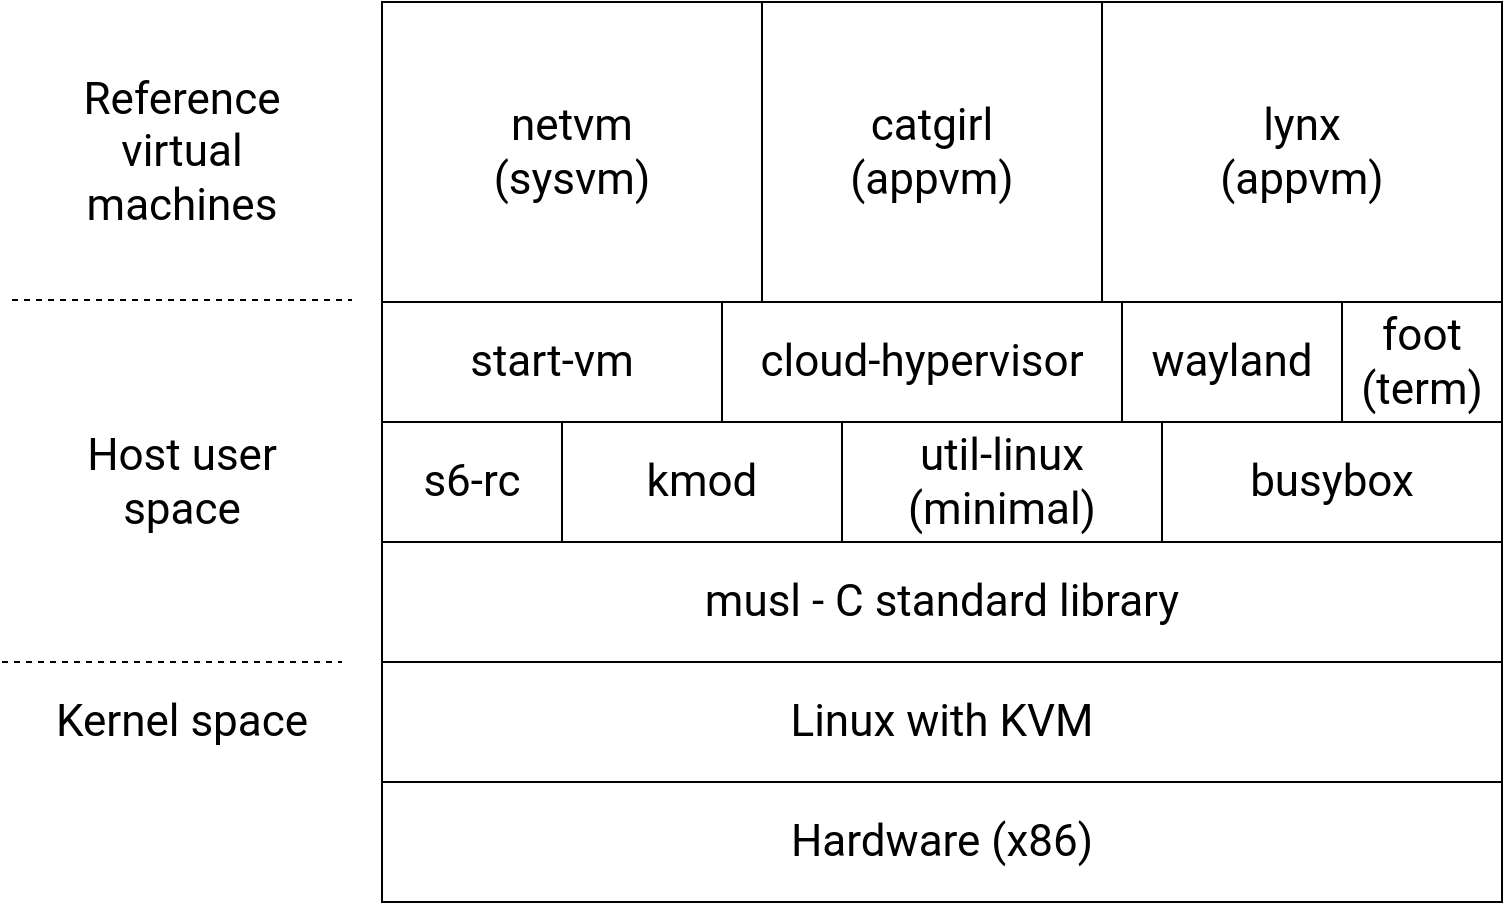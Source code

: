 <mxfile version="15.7.3" type="device"><diagram id="C5RBs43oDa-KdzZeNtuy" name="Page-1"><mxGraphModel dx="1102" dy="1025" grid="1" gridSize="10" guides="1" tooltips="1" connect="1" arrows="1" fold="1" page="1" pageScale="1" pageWidth="827" pageHeight="1169" math="0" shadow="0"><root><mxCell id="WIyWlLk6GJQsqaUBKTNV-0"/><mxCell id="WIyWlLk6GJQsqaUBKTNV-1" parent="WIyWlLk6GJQsqaUBKTNV-0"/><mxCell id="bXK81DJFLUYzvXwqe8OQ-0" value="&lt;font face=&quot;Roboto&quot; style=&quot;font-size: 22px&quot;&gt;Hardware (x86)&lt;/font&gt;" style="rounded=0;whiteSpace=wrap;html=1;" parent="WIyWlLk6GJQsqaUBKTNV-1" vertex="1"><mxGeometry x="210" y="640" width="560" height="60" as="geometry"/></mxCell><mxCell id="bXK81DJFLUYzvXwqe8OQ-1" value="&lt;font face=&quot;Roboto&quot; style=&quot;font-size: 22px&quot;&gt;Linux with KVM&lt;/font&gt;" style="rounded=0;whiteSpace=wrap;html=1;" parent="WIyWlLk6GJQsqaUBKTNV-1" vertex="1"><mxGeometry x="210" y="580" width="560" height="60" as="geometry"/></mxCell><mxCell id="bXK81DJFLUYzvXwqe8OQ-2" value="&lt;font face=&quot;Roboto&quot; style=&quot;font-size: 22px&quot;&gt;cloud-hypervisor&lt;/font&gt;" style="rounded=0;whiteSpace=wrap;html=1;" parent="WIyWlLk6GJQsqaUBKTNV-1" vertex="1"><mxGeometry x="380" y="400" width="200" height="60" as="geometry"/></mxCell><mxCell id="bXK81DJFLUYzvXwqe8OQ-3" value="Kernel space" style="text;html=1;strokeColor=none;fillColor=none;align=center;verticalAlign=middle;whiteSpace=wrap;rounded=0;fontFamily=Roboto;fontSize=22;fontSource=https%3A%2F%2Ffonts.googleapis.com%2Fcss%3Ffamily%3DRoboto;" parent="WIyWlLk6GJQsqaUBKTNV-1" vertex="1"><mxGeometry x="30" y="595" width="160" height="30" as="geometry"/></mxCell><mxCell id="bXK81DJFLUYzvXwqe8OQ-4" value="Host user space" style="text;html=1;strokeColor=none;fillColor=none;align=center;verticalAlign=middle;whiteSpace=wrap;rounded=0;fontFamily=Roboto;fontSize=22;fontSource=https%3A%2F%2Ffonts.googleapis.com%2Fcss%3Ffamily%3DRoboto;" parent="WIyWlLk6GJQsqaUBKTNV-1" vertex="1"><mxGeometry x="30" y="475" width="160" height="30" as="geometry"/></mxCell><mxCell id="bXK81DJFLUYzvXwqe8OQ-5" value="&lt;font face=&quot;Roboto&quot; style=&quot;font-size: 22px&quot;&gt;musl&amp;nbsp;- C&amp;nbsp;&lt;/font&gt;&lt;span style=&quot;font-family: &amp;#34;roboto&amp;#34; ; font-size: 22px&quot;&gt;standard&amp;nbsp;&lt;/span&gt;&lt;font face=&quot;Roboto&quot; style=&quot;font-size: 22px&quot;&gt;library&lt;/font&gt;" style="rounded=0;whiteSpace=wrap;html=1;" parent="WIyWlLk6GJQsqaUBKTNV-1" vertex="1"><mxGeometry x="210" y="520" width="560" height="60" as="geometry"/></mxCell><mxCell id="bXK81DJFLUYzvXwqe8OQ-7" value="" style="endArrow=none;html=1;rounded=0;fontFamily=Roboto;fontSource=https%3A%2F%2Ffonts.googleapis.com%2Fcss%3Ffamily%3DRoboto;fontSize=22;dashed=1;" parent="WIyWlLk6GJQsqaUBKTNV-1" edge="1"><mxGeometry width="50" height="50" relative="1" as="geometry"><mxPoint x="20" y="580" as="sourcePoint"/><mxPoint x="190" y="580" as="targetPoint"/></mxGeometry></mxCell><mxCell id="XlRzWnFDJwAA9-t1p_bL-0" value="&lt;font face=&quot;Roboto&quot;&gt;&lt;span style=&quot;font-size: 22px&quot;&gt;s6-rc&lt;/span&gt;&lt;/font&gt;" style="rounded=0;whiteSpace=wrap;html=1;" parent="WIyWlLk6GJQsqaUBKTNV-1" vertex="1"><mxGeometry x="210" y="460" width="90" height="60" as="geometry"/></mxCell><mxCell id="XlRzWnFDJwAA9-t1p_bL-3" value="&lt;font face=&quot;Roboto&quot;&gt;&lt;span style=&quot;font-size: 22px&quot;&gt;wayland&lt;/span&gt;&lt;/font&gt;" style="rounded=0;whiteSpace=wrap;html=1;" parent="WIyWlLk6GJQsqaUBKTNV-1" vertex="1"><mxGeometry x="580" y="400" width="110" height="60" as="geometry"/></mxCell><mxCell id="XlRzWnFDJwAA9-t1p_bL-4" value="&lt;font face=&quot;Roboto&quot;&gt;&lt;span style=&quot;font-size: 22px&quot;&gt;busybox&lt;/span&gt;&lt;/font&gt;" style="rounded=0;whiteSpace=wrap;html=1;" parent="WIyWlLk6GJQsqaUBKTNV-1" vertex="1"><mxGeometry x="600" y="460" width="170" height="60" as="geometry"/></mxCell><mxCell id="XlRzWnFDJwAA9-t1p_bL-5" value="&lt;font face=&quot;Roboto&quot;&gt;&lt;span style=&quot;font-size: 22px&quot;&gt;foot &lt;br&gt;(term)&lt;/span&gt;&lt;/font&gt;" style="rounded=0;whiteSpace=wrap;html=1;" parent="WIyWlLk6GJQsqaUBKTNV-1" vertex="1"><mxGeometry x="690" y="400" width="80" height="60" as="geometry"/></mxCell><mxCell id="XlRzWnFDJwAA9-t1p_bL-6" value="&lt;font face=&quot;Roboto&quot;&gt;&lt;span style=&quot;font-size: 22px&quot;&gt;kmod&lt;/span&gt;&lt;/font&gt;" style="rounded=0;whiteSpace=wrap;html=1;" parent="WIyWlLk6GJQsqaUBKTNV-1" vertex="1"><mxGeometry x="300" y="460" width="140" height="60" as="geometry"/></mxCell><mxCell id="XlRzWnFDJwAA9-t1p_bL-9" value="&lt;font face=&quot;Roboto&quot; style=&quot;font-size: 22px&quot;&gt;util-linux&lt;br&gt;(minimal)&lt;br&gt;&lt;/font&gt;" style="rounded=0;whiteSpace=wrap;html=1;" parent="WIyWlLk6GJQsqaUBKTNV-1" vertex="1"><mxGeometry x="440" y="460" width="160" height="60" as="geometry"/></mxCell><mxCell id="XlRzWnFDJwAA9-t1p_bL-11" value="&lt;font face=&quot;Roboto&quot; style=&quot;font-size: 22px&quot;&gt;start-vm&lt;/font&gt;" style="rounded=0;whiteSpace=wrap;html=1;" parent="WIyWlLk6GJQsqaUBKTNV-1" vertex="1"><mxGeometry x="210" y="400" width="170" height="60" as="geometry"/></mxCell><mxCell id="XlRzWnFDJwAA9-t1p_bL-12" value="&lt;font face=&quot;Roboto&quot; style=&quot;font-size: 22px&quot;&gt;netvm&lt;br&gt;(sysvm)&lt;br&gt;&lt;/font&gt;" style="rounded=0;whiteSpace=wrap;html=1;" parent="WIyWlLk6GJQsqaUBKTNV-1" vertex="1"><mxGeometry x="210" y="250" width="190" height="150" as="geometry"/></mxCell><mxCell id="XlRzWnFDJwAA9-t1p_bL-13" value="" style="endArrow=none;html=1;rounded=0;fontFamily=Roboto;fontSource=https%3A%2F%2Ffonts.googleapis.com%2Fcss%3Ffamily%3DRoboto;fontSize=22;dashed=1;" parent="WIyWlLk6GJQsqaUBKTNV-1" edge="1"><mxGeometry width="50" height="50" relative="1" as="geometry"><mxPoint x="25" y="399" as="sourcePoint"/><mxPoint x="195" y="399" as="targetPoint"/></mxGeometry></mxCell><mxCell id="XlRzWnFDJwAA9-t1p_bL-14" value="&lt;font face=&quot;Roboto&quot; style=&quot;font-size: 22px&quot;&gt;catgirl&lt;br&gt;(appvm)&lt;br&gt;&lt;/font&gt;" style="rounded=0;whiteSpace=wrap;html=1;" parent="WIyWlLk6GJQsqaUBKTNV-1" vertex="1"><mxGeometry x="400" y="250" width="170" height="150" as="geometry"/></mxCell><mxCell id="XlRzWnFDJwAA9-t1p_bL-15" value="&lt;font face=&quot;Roboto&quot; style=&quot;font-size: 22px&quot;&gt;lynx&lt;br&gt;(appvm)&lt;br&gt;&lt;/font&gt;" style="rounded=0;whiteSpace=wrap;html=1;" parent="WIyWlLk6GJQsqaUBKTNV-1" vertex="1"><mxGeometry x="570" y="250" width="200" height="150" as="geometry"/></mxCell><mxCell id="XlRzWnFDJwAA9-t1p_bL-16" value="Reference virtual&lt;br&gt;machines" style="text;html=1;strokeColor=none;fillColor=none;align=center;verticalAlign=middle;whiteSpace=wrap;rounded=0;fontFamily=Roboto;fontSize=22;fontSource=https%3A%2F%2Ffonts.googleapis.com%2Fcss%3Ffamily%3DRoboto;" parent="WIyWlLk6GJQsqaUBKTNV-1" vertex="1"><mxGeometry x="30" y="310" width="160" height="30" as="geometry"/></mxCell></root></mxGraphModel></diagram></mxfile>